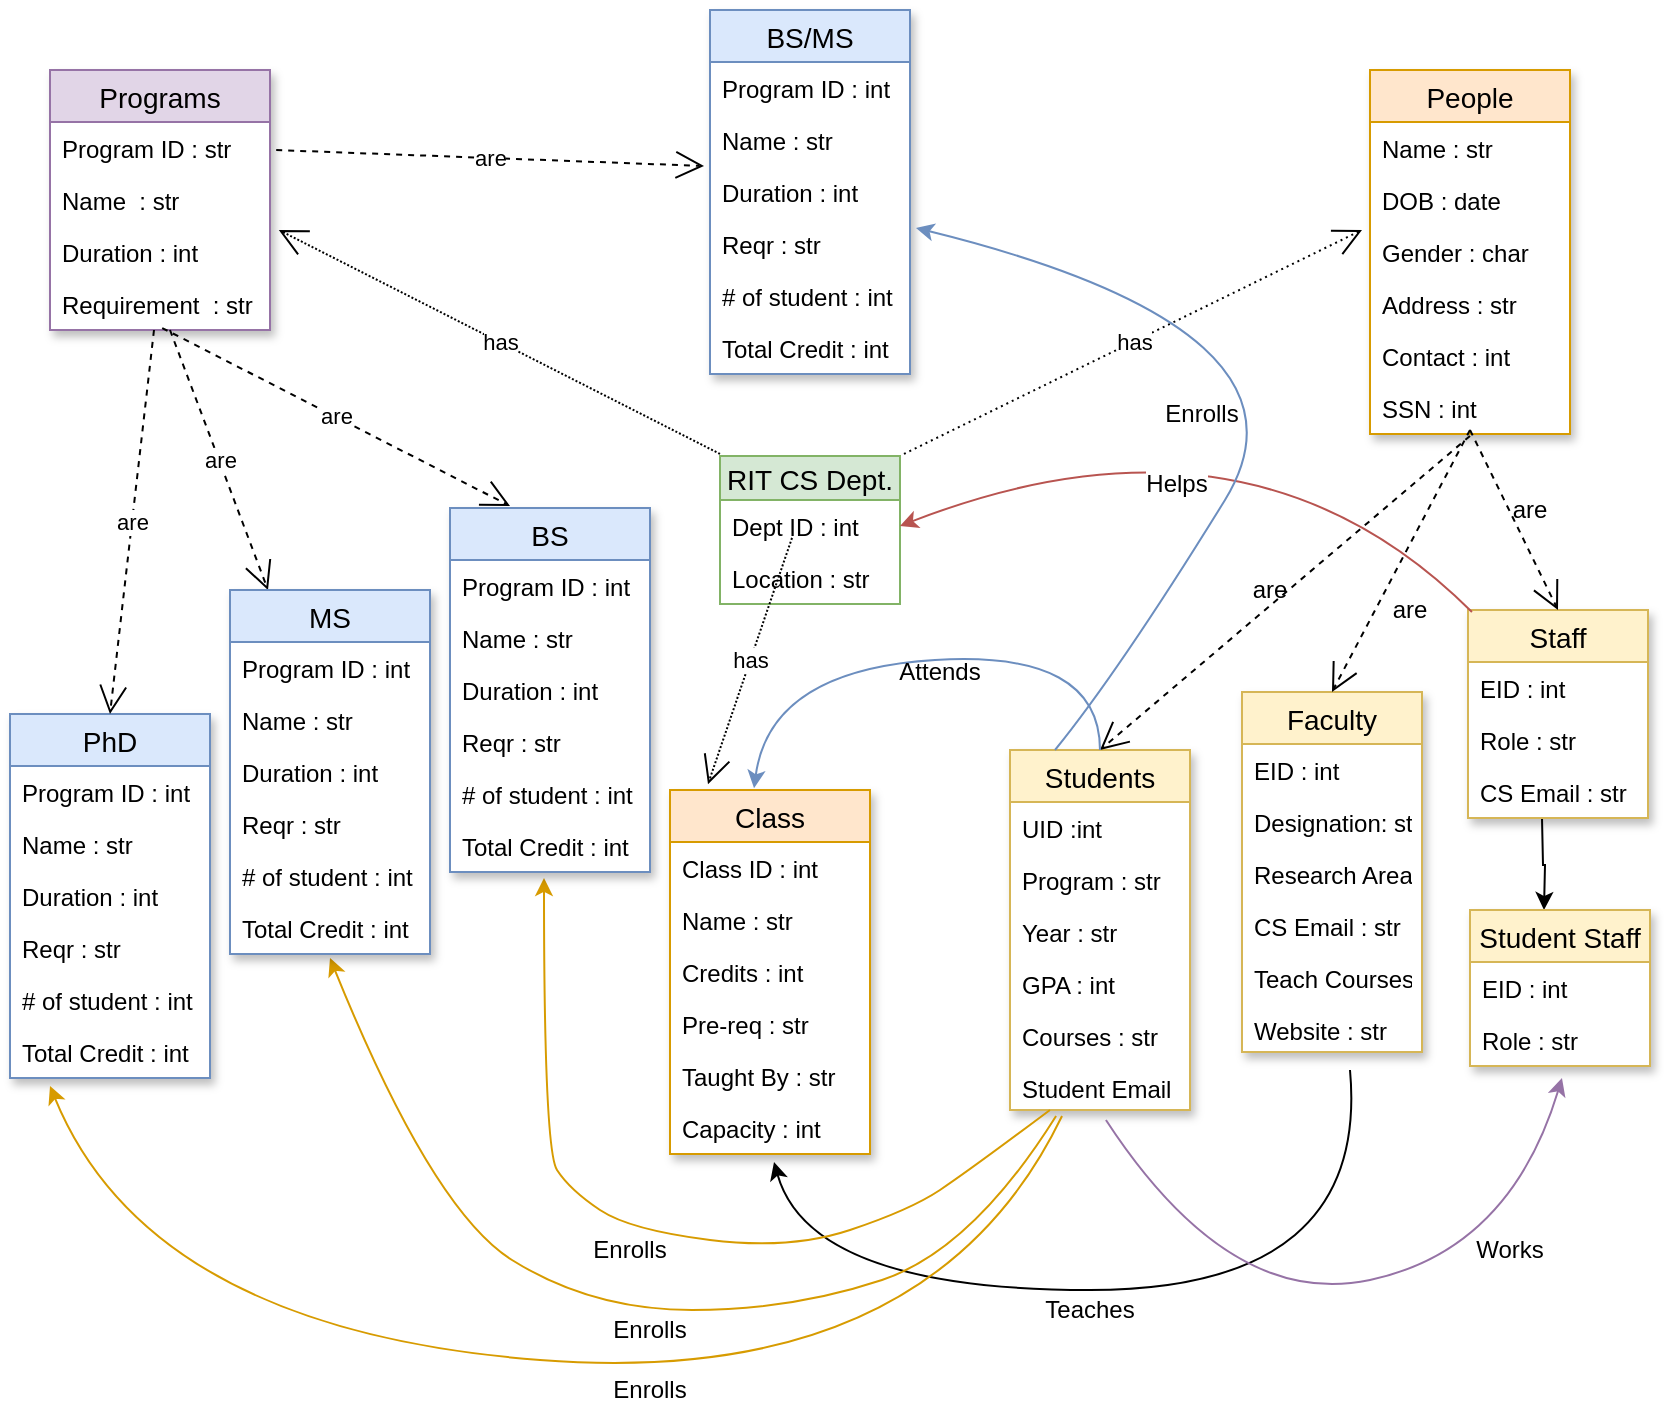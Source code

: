 <mxfile version="12.2.6" type="github" pages="1">
  <diagram id="B05wvhR6D8qorxawSXvE" name="Page-1">
    <mxGraphModel dx="932" dy="561" grid="1" gridSize="10" guides="1" tooltips="1" connect="1" arrows="1" fold="1" page="1" pageScale="1" pageWidth="850" pageHeight="1100" math="0" shadow="0">
      <root>
        <mxCell id="0"/>
        <mxCell id="1" parent="0"/>
        <mxCell id="oXDM-VE8MaSv8Bv9UZwJ-1" value="RIT CS Dept." style="swimlane;fontStyle=0;childLayout=stackLayout;horizontal=1;startSize=22;fillColor=#d5e8d4;horizontalStack=0;resizeParent=1;resizeParentMax=0;resizeLast=0;collapsible=1;marginBottom=0;swimlaneFillColor=#ffffff;align=center;fontSize=14;strokeColor=#82b366;" parent="1" vertex="1">
          <mxGeometry x="375" y="233" width="90" height="74" as="geometry"/>
        </mxCell>
        <mxCell id="oXDM-VE8MaSv8Bv9UZwJ-9" value="Dept ID : int" style="text;strokeColor=none;fillColor=none;spacingLeft=4;spacingRight=4;overflow=hidden;rotatable=0;points=[[0,0.5],[1,0.5]];portConstraint=eastwest;fontSize=12;shadow=1;" parent="oXDM-VE8MaSv8Bv9UZwJ-1" vertex="1">
          <mxGeometry y="22" width="90" height="26" as="geometry"/>
        </mxCell>
        <mxCell id="oXDM-VE8MaSv8Bv9UZwJ-2" value="Location : str" style="text;strokeColor=none;fillColor=none;spacingLeft=4;spacingRight=4;overflow=hidden;rotatable=0;points=[[0,0.5],[1,0.5]];portConstraint=eastwest;fontSize=12;shadow=1;" parent="oXDM-VE8MaSv8Bv9UZwJ-1" vertex="1">
          <mxGeometry y="48" width="90" height="26" as="geometry"/>
        </mxCell>
        <mxCell id="oXDM-VE8MaSv8Bv9UZwJ-10" value="People" style="swimlane;fontStyle=0;childLayout=stackLayout;horizontal=1;startSize=26;fillColor=#ffe6cc;horizontalStack=0;resizeParent=1;resizeParentMax=0;resizeLast=0;collapsible=1;marginBottom=0;swimlaneFillColor=#ffffff;align=center;fontSize=14;shadow=1;strokeColor=#d79b00;" parent="1" vertex="1">
          <mxGeometry x="700" y="40" width="100" height="182" as="geometry"/>
        </mxCell>
        <mxCell id="oXDM-VE8MaSv8Bv9UZwJ-11" value="Name : str" style="text;strokeColor=none;fillColor=none;spacingLeft=4;spacingRight=4;overflow=hidden;rotatable=0;points=[[0,0.5],[1,0.5]];portConstraint=eastwest;fontSize=12;" parent="oXDM-VE8MaSv8Bv9UZwJ-10" vertex="1">
          <mxGeometry y="26" width="100" height="26" as="geometry"/>
        </mxCell>
        <mxCell id="oXDM-VE8MaSv8Bv9UZwJ-12" value="DOB : date" style="text;strokeColor=none;fillColor=none;spacingLeft=4;spacingRight=4;overflow=hidden;rotatable=0;points=[[0,0.5],[1,0.5]];portConstraint=eastwest;fontSize=12;" parent="oXDM-VE8MaSv8Bv9UZwJ-10" vertex="1">
          <mxGeometry y="52" width="100" height="26" as="geometry"/>
        </mxCell>
        <mxCell id="oXDM-VE8MaSv8Bv9UZwJ-14" value="Gender : char" style="text;strokeColor=none;fillColor=none;spacingLeft=4;spacingRight=4;overflow=hidden;rotatable=0;points=[[0,0.5],[1,0.5]];portConstraint=eastwest;fontSize=12;" parent="oXDM-VE8MaSv8Bv9UZwJ-10" vertex="1">
          <mxGeometry y="78" width="100" height="26" as="geometry"/>
        </mxCell>
        <mxCell id="oXDM-VE8MaSv8Bv9UZwJ-15" value="Address : str" style="text;strokeColor=none;fillColor=none;spacingLeft=4;spacingRight=4;overflow=hidden;rotatable=0;points=[[0,0.5],[1,0.5]];portConstraint=eastwest;fontSize=12;" parent="oXDM-VE8MaSv8Bv9UZwJ-10" vertex="1">
          <mxGeometry y="104" width="100" height="26" as="geometry"/>
        </mxCell>
        <mxCell id="oXDM-VE8MaSv8Bv9UZwJ-24" value="Contact : int" style="text;strokeColor=none;fillColor=none;spacingLeft=4;spacingRight=4;overflow=hidden;rotatable=0;points=[[0,0.5],[1,0.5]];portConstraint=eastwest;fontSize=12;" parent="oXDM-VE8MaSv8Bv9UZwJ-10" vertex="1">
          <mxGeometry y="130" width="100" height="26" as="geometry"/>
        </mxCell>
        <mxCell id="oXDM-VE8MaSv8Bv9UZwJ-13" value="SSN : int" style="text;strokeColor=none;fillColor=none;spacingLeft=4;spacingRight=4;overflow=hidden;rotatable=0;points=[[0,0.5],[1,0.5]];portConstraint=eastwest;fontSize=12;" parent="oXDM-VE8MaSv8Bv9UZwJ-10" vertex="1">
          <mxGeometry y="156" width="100" height="26" as="geometry"/>
        </mxCell>
        <mxCell id="oXDM-VE8MaSv8Bv9UZwJ-16" value="has" style="endArrow=open;endSize=12;dashed=1;html=1;entryX=-0.04;entryY=0.077;entryDx=0;entryDy=0;entryPerimeter=0;exitX=1.022;exitY=-0.014;exitDx=0;exitDy=0;exitPerimeter=0;dashPattern=1 2;" parent="1" source="oXDM-VE8MaSv8Bv9UZwJ-1" target="oXDM-VE8MaSv8Bv9UZwJ-14" edge="1">
          <mxGeometry width="160" relative="1" as="geometry">
            <mxPoint x="350" y="420" as="sourcePoint"/>
            <mxPoint x="510" y="420" as="targetPoint"/>
            <Array as="points"/>
          </mxGeometry>
        </mxCell>
        <mxCell id="oXDM-VE8MaSv8Bv9UZwJ-17" value="Programs" style="swimlane;fontStyle=0;childLayout=stackLayout;horizontal=1;startSize=26;fillColor=#e1d5e7;horizontalStack=0;resizeParent=1;resizeParentMax=0;resizeLast=0;collapsible=1;marginBottom=0;swimlaneFillColor=#ffffff;align=center;fontSize=14;shadow=1;strokeColor=#9673a6;" parent="1" vertex="1">
          <mxGeometry x="40" y="40" width="110" height="130" as="geometry"/>
        </mxCell>
        <mxCell id="oXDM-VE8MaSv8Bv9UZwJ-18" value="Program ID : str" style="text;strokeColor=none;fillColor=none;spacingLeft=4;spacingRight=4;overflow=hidden;rotatable=0;points=[[0,0.5],[1,0.5]];portConstraint=eastwest;fontSize=12;" parent="oXDM-VE8MaSv8Bv9UZwJ-17" vertex="1">
          <mxGeometry y="26" width="110" height="26" as="geometry"/>
        </mxCell>
        <mxCell id="oXDM-VE8MaSv8Bv9UZwJ-19" value="Name  : str" style="text;strokeColor=none;fillColor=none;spacingLeft=4;spacingRight=4;overflow=hidden;rotatable=0;points=[[0,0.5],[1,0.5]];portConstraint=eastwest;fontSize=12;" parent="oXDM-VE8MaSv8Bv9UZwJ-17" vertex="1">
          <mxGeometry y="52" width="110" height="26" as="geometry"/>
        </mxCell>
        <mxCell id="oXDM-VE8MaSv8Bv9UZwJ-20" value="Duration : int" style="text;strokeColor=none;fillColor=none;spacingLeft=4;spacingRight=4;overflow=hidden;rotatable=0;points=[[0,0.5],[1,0.5]];portConstraint=eastwest;fontSize=12;" parent="oXDM-VE8MaSv8Bv9UZwJ-17" vertex="1">
          <mxGeometry y="78" width="110" height="26" as="geometry"/>
        </mxCell>
        <mxCell id="oXDM-VE8MaSv8Bv9UZwJ-21" value="Requirement  : str" style="text;strokeColor=none;fillColor=none;spacingLeft=4;spacingRight=4;overflow=hidden;rotatable=0;points=[[0,0.5],[1,0.5]];portConstraint=eastwest;fontSize=12;" parent="oXDM-VE8MaSv8Bv9UZwJ-17" vertex="1">
          <mxGeometry y="104" width="110" height="26" as="geometry"/>
        </mxCell>
        <mxCell id="oXDM-VE8MaSv8Bv9UZwJ-23" value="has" style="endArrow=open;endSize=12;dashed=1;html=1;entryX=1.04;entryY=0.077;entryDx=0;entryDy=0;entryPerimeter=0;exitX=0;exitY=-0.014;exitDx=0;exitDy=0;exitPerimeter=0;dashPattern=1 1;" parent="1" source="oXDM-VE8MaSv8Bv9UZwJ-1" target="oXDM-VE8MaSv8Bv9UZwJ-20" edge="1">
          <mxGeometry width="160" relative="1" as="geometry">
            <mxPoint x="400" y="320" as="sourcePoint"/>
            <mxPoint x="501" y="121.002" as="targetPoint"/>
            <Array as="points"/>
          </mxGeometry>
        </mxCell>
        <mxCell id="oXDM-VE8MaSv8Bv9UZwJ-26" value="Class" style="swimlane;fontStyle=0;childLayout=stackLayout;horizontal=1;startSize=26;fillColor=#ffe6cc;horizontalStack=0;resizeParent=1;resizeParentMax=0;resizeLast=0;collapsible=1;marginBottom=0;swimlaneFillColor=#ffffff;align=center;fontSize=14;shadow=1;strokeColor=#d79b00;" parent="1" vertex="1">
          <mxGeometry x="350" y="400" width="100" height="182" as="geometry"/>
        </mxCell>
        <mxCell id="oXDM-VE8MaSv8Bv9UZwJ-27" value="Class ID : int" style="text;strokeColor=none;fillColor=none;spacingLeft=4;spacingRight=4;overflow=hidden;rotatable=0;points=[[0,0.5],[1,0.5]];portConstraint=eastwest;fontSize=12;" parent="oXDM-VE8MaSv8Bv9UZwJ-26" vertex="1">
          <mxGeometry y="26" width="100" height="26" as="geometry"/>
        </mxCell>
        <mxCell id="oXDM-VE8MaSv8Bv9UZwJ-28" value="Name : str" style="text;strokeColor=none;fillColor=none;spacingLeft=4;spacingRight=4;overflow=hidden;rotatable=0;points=[[0,0.5],[1,0.5]];portConstraint=eastwest;fontSize=12;" parent="oXDM-VE8MaSv8Bv9UZwJ-26" vertex="1">
          <mxGeometry y="52" width="100" height="26" as="geometry"/>
        </mxCell>
        <mxCell id="oXDM-VE8MaSv8Bv9UZwJ-29" value="Credits : int" style="text;strokeColor=none;fillColor=none;spacingLeft=4;spacingRight=4;overflow=hidden;rotatable=0;points=[[0,0.5],[1,0.5]];portConstraint=eastwest;fontSize=12;" parent="oXDM-VE8MaSv8Bv9UZwJ-26" vertex="1">
          <mxGeometry y="78" width="100" height="26" as="geometry"/>
        </mxCell>
        <mxCell id="oXDM-VE8MaSv8Bv9UZwJ-101" value="Pre-req : str" style="text;strokeColor=none;fillColor=none;spacingLeft=4;spacingRight=4;overflow=hidden;rotatable=0;points=[[0,0.5],[1,0.5]];portConstraint=eastwest;fontSize=12;" parent="oXDM-VE8MaSv8Bv9UZwJ-26" vertex="1">
          <mxGeometry y="104" width="100" height="26" as="geometry"/>
        </mxCell>
        <mxCell id="xGMXsnAxiIgPg3eDPZjr-1" value="Taught By : str" style="text;strokeColor=none;fillColor=none;spacingLeft=4;spacingRight=4;overflow=hidden;rotatable=0;points=[[0,0.5],[1,0.5]];portConstraint=eastwest;fontSize=12;" parent="oXDM-VE8MaSv8Bv9UZwJ-26" vertex="1">
          <mxGeometry y="130" width="100" height="26" as="geometry"/>
        </mxCell>
        <mxCell id="oXDM-VE8MaSv8Bv9UZwJ-30" value="Capacity : int" style="text;strokeColor=none;fillColor=none;spacingLeft=4;spacingRight=4;overflow=hidden;rotatable=0;points=[[0,0.5],[1,0.5]];portConstraint=eastwest;fontSize=12;" parent="oXDM-VE8MaSv8Bv9UZwJ-26" vertex="1">
          <mxGeometry y="156" width="100" height="26" as="geometry"/>
        </mxCell>
        <mxCell id="oXDM-VE8MaSv8Bv9UZwJ-31" value="PhD" style="swimlane;fontStyle=0;childLayout=stackLayout;horizontal=1;startSize=26;fillColor=#dae8fc;horizontalStack=0;resizeParent=1;resizeParentMax=0;resizeLast=0;collapsible=1;marginBottom=0;swimlaneFillColor=#ffffff;align=center;fontSize=14;shadow=1;strokeColor=#6c8ebf;" parent="1" vertex="1">
          <mxGeometry x="20" y="362" width="100" height="182" as="geometry"/>
        </mxCell>
        <mxCell id="oXDM-VE8MaSv8Bv9UZwJ-32" value="Program ID : int" style="text;strokeColor=none;fillColor=none;spacingLeft=4;spacingRight=4;overflow=hidden;rotatable=0;points=[[0,0.5],[1,0.5]];portConstraint=eastwest;fontSize=12;" parent="oXDM-VE8MaSv8Bv9UZwJ-31" vertex="1">
          <mxGeometry y="26" width="100" height="26" as="geometry"/>
        </mxCell>
        <mxCell id="oXDM-VE8MaSv8Bv9UZwJ-33" value="Name : str" style="text;strokeColor=none;fillColor=none;spacingLeft=4;spacingRight=4;overflow=hidden;rotatable=0;points=[[0,0.5],[1,0.5]];portConstraint=eastwest;fontSize=12;" parent="oXDM-VE8MaSv8Bv9UZwJ-31" vertex="1">
          <mxGeometry y="52" width="100" height="26" as="geometry"/>
        </mxCell>
        <mxCell id="oXDM-VE8MaSv8Bv9UZwJ-34" value="Duration : int" style="text;strokeColor=none;fillColor=none;spacingLeft=4;spacingRight=4;overflow=hidden;rotatable=0;points=[[0,0.5],[1,0.5]];portConstraint=eastwest;fontSize=12;" parent="oXDM-VE8MaSv8Bv9UZwJ-31" vertex="1">
          <mxGeometry y="78" width="100" height="26" as="geometry"/>
        </mxCell>
        <mxCell id="oXDM-VE8MaSv8Bv9UZwJ-77" value="Reqr : str" style="text;strokeColor=none;fillColor=none;spacingLeft=4;spacingRight=4;overflow=hidden;rotatable=0;points=[[0,0.5],[1,0.5]];portConstraint=eastwest;fontSize=12;" parent="oXDM-VE8MaSv8Bv9UZwJ-31" vertex="1">
          <mxGeometry y="104" width="100" height="26" as="geometry"/>
        </mxCell>
        <mxCell id="oXDM-VE8MaSv8Bv9UZwJ-102" value="# of student : int" style="text;strokeColor=none;fillColor=none;spacingLeft=4;spacingRight=4;overflow=hidden;rotatable=0;points=[[0,0.5],[1,0.5]];portConstraint=eastwest;fontSize=12;" parent="oXDM-VE8MaSv8Bv9UZwJ-31" vertex="1">
          <mxGeometry y="130" width="100" height="26" as="geometry"/>
        </mxCell>
        <mxCell id="oXDM-VE8MaSv8Bv9UZwJ-35" value="Total Credit : int" style="text;strokeColor=none;fillColor=none;spacingLeft=4;spacingRight=4;overflow=hidden;rotatable=0;points=[[0,0.5],[1,0.5]];portConstraint=eastwest;fontSize=12;" parent="oXDM-VE8MaSv8Bv9UZwJ-31" vertex="1">
          <mxGeometry y="156" width="100" height="26" as="geometry"/>
        </mxCell>
        <mxCell id="oXDM-VE8MaSv8Bv9UZwJ-48" value="are" style="endArrow=open;endSize=12;dashed=1;html=1;entryX=0.5;entryY=0;entryDx=0;entryDy=0;" parent="1" target="oXDM-VE8MaSv8Bv9UZwJ-31" edge="1">
          <mxGeometry width="160" relative="1" as="geometry">
            <mxPoint x="92" y="170" as="sourcePoint"/>
            <mxPoint x="70" y="431.502" as="targetPoint"/>
            <Array as="points"/>
          </mxGeometry>
        </mxCell>
        <mxCell id="oXDM-VE8MaSv8Bv9UZwJ-49" value="are" style="endArrow=open;endSize=12;dashed=1;html=1;entryX=0.5;entryY=0;entryDx=0;entryDy=0;" parent="1" edge="1">
          <mxGeometry width="160" relative="1" as="geometry">
            <mxPoint x="100" y="170" as="sourcePoint"/>
            <mxPoint x="149" y="300" as="targetPoint"/>
            <Array as="points"/>
          </mxGeometry>
        </mxCell>
        <mxCell id="oXDM-VE8MaSv8Bv9UZwJ-50" value="are" style="endArrow=open;endSize=12;dashed=1;html=1;exitX=0.51;exitY=0.962;exitDx=0;exitDy=0;exitPerimeter=0;" parent="1" source="oXDM-VE8MaSv8Bv9UZwJ-21" edge="1">
          <mxGeometry width="160" relative="1" as="geometry">
            <mxPoint x="109.5" y="170.012" as="sourcePoint"/>
            <mxPoint x="270" y="258" as="targetPoint"/>
            <Array as="points"/>
          </mxGeometry>
        </mxCell>
        <mxCell id="oXDM-VE8MaSv8Bv9UZwJ-51" value="Students" style="swimlane;fontStyle=0;childLayout=stackLayout;horizontal=1;startSize=26;fillColor=#fff2cc;horizontalStack=0;resizeParent=1;resizeParentMax=0;resizeLast=0;collapsible=1;marginBottom=0;swimlaneFillColor=#ffffff;align=center;fontSize=14;shadow=1;strokeColor=#d6b656;" parent="1" vertex="1">
          <mxGeometry x="520" y="380" width="90" height="180" as="geometry"/>
        </mxCell>
        <mxCell id="oXDM-VE8MaSv8Bv9UZwJ-52" value="UID :int" style="text;strokeColor=none;fillColor=none;spacingLeft=4;spacingRight=4;overflow=hidden;rotatable=0;points=[[0,0.5],[1,0.5]];portConstraint=eastwest;fontSize=12;" parent="oXDM-VE8MaSv8Bv9UZwJ-51" vertex="1">
          <mxGeometry y="26" width="90" height="26" as="geometry"/>
        </mxCell>
        <mxCell id="oXDM-VE8MaSv8Bv9UZwJ-53" value="Program : str" style="text;strokeColor=none;fillColor=none;spacingLeft=4;spacingRight=4;overflow=hidden;rotatable=0;points=[[0,0.5],[1,0.5]];portConstraint=eastwest;fontSize=12;" parent="oXDM-VE8MaSv8Bv9UZwJ-51" vertex="1">
          <mxGeometry y="52" width="90" height="26" as="geometry"/>
        </mxCell>
        <mxCell id="oXDM-VE8MaSv8Bv9UZwJ-54" value="Year : str" style="text;strokeColor=none;fillColor=none;spacingLeft=4;spacingRight=4;overflow=hidden;rotatable=0;points=[[0,0.5],[1,0.5]];portConstraint=eastwest;fontSize=12;" parent="oXDM-VE8MaSv8Bv9UZwJ-51" vertex="1">
          <mxGeometry y="78" width="90" height="26" as="geometry"/>
        </mxCell>
        <mxCell id="oXDM-VE8MaSv8Bv9UZwJ-56" value="GPA : int" style="text;strokeColor=none;fillColor=none;spacingLeft=4;spacingRight=4;overflow=hidden;rotatable=0;points=[[0,0.5],[1,0.5]];portConstraint=eastwest;fontSize=12;" parent="oXDM-VE8MaSv8Bv9UZwJ-51" vertex="1">
          <mxGeometry y="104" width="90" height="26" as="geometry"/>
        </mxCell>
        <mxCell id="oXDM-VE8MaSv8Bv9UZwJ-57" value="Courses : str" style="text;strokeColor=none;fillColor=none;spacingLeft=4;spacingRight=4;overflow=hidden;rotatable=0;points=[[0,0.5],[1,0.5]];portConstraint=eastwest;fontSize=12;" parent="oXDM-VE8MaSv8Bv9UZwJ-51" vertex="1">
          <mxGeometry y="130" width="90" height="26" as="geometry"/>
        </mxCell>
        <mxCell id="oXDM-VE8MaSv8Bv9UZwJ-55" value="Student Email : str" style="text;strokeColor=none;fillColor=none;spacingLeft=4;spacingRight=4;overflow=hidden;rotatable=0;points=[[0,0.5],[1,0.5]];portConstraint=eastwest;fontSize=12;" parent="oXDM-VE8MaSv8Bv9UZwJ-51" vertex="1">
          <mxGeometry y="156" width="90" height="24" as="geometry"/>
        </mxCell>
        <mxCell id="oXDM-VE8MaSv8Bv9UZwJ-58" value="Faculty" style="swimlane;fontStyle=0;childLayout=stackLayout;horizontal=1;startSize=26;fillColor=#fff2cc;horizontalStack=0;resizeParent=1;resizeParentMax=0;resizeLast=0;collapsible=1;marginBottom=0;swimlaneFillColor=#ffffff;align=center;fontSize=14;shadow=1;strokeColor=#d6b656;" parent="1" vertex="1">
          <mxGeometry x="636" y="351" width="90" height="180" as="geometry"/>
        </mxCell>
        <mxCell id="oXDM-VE8MaSv8Bv9UZwJ-59" value="EID : int" style="text;strokeColor=none;fillColor=none;spacingLeft=4;spacingRight=4;overflow=hidden;rotatable=0;points=[[0,0.5],[1,0.5]];portConstraint=eastwest;fontSize=12;" parent="oXDM-VE8MaSv8Bv9UZwJ-58" vertex="1">
          <mxGeometry y="26" width="90" height="26" as="geometry"/>
        </mxCell>
        <mxCell id="oXDM-VE8MaSv8Bv9UZwJ-60" value="Designation: str" style="text;strokeColor=none;fillColor=none;spacingLeft=4;spacingRight=4;overflow=hidden;rotatable=0;points=[[0,0.5],[1,0.5]];portConstraint=eastwest;fontSize=12;" parent="oXDM-VE8MaSv8Bv9UZwJ-58" vertex="1">
          <mxGeometry y="52" width="90" height="26" as="geometry"/>
        </mxCell>
        <mxCell id="oXDM-VE8MaSv8Bv9UZwJ-61" value="Research Area : str" style="text;strokeColor=none;fillColor=none;spacingLeft=4;spacingRight=4;overflow=hidden;rotatable=0;points=[[0,0.5],[1,0.5]];portConstraint=eastwest;fontSize=12;" parent="oXDM-VE8MaSv8Bv9UZwJ-58" vertex="1">
          <mxGeometry y="78" width="90" height="26" as="geometry"/>
        </mxCell>
        <mxCell id="oXDM-VE8MaSv8Bv9UZwJ-62" value="CS Email : str" style="text;strokeColor=none;fillColor=none;spacingLeft=4;spacingRight=4;overflow=hidden;rotatable=0;points=[[0,0.5],[1,0.5]];portConstraint=eastwest;fontSize=12;" parent="oXDM-VE8MaSv8Bv9UZwJ-58" vertex="1">
          <mxGeometry y="104" width="90" height="26" as="geometry"/>
        </mxCell>
        <mxCell id="oXDM-VE8MaSv8Bv9UZwJ-63" value="Teach Courses : str" style="text;strokeColor=none;fillColor=none;spacingLeft=4;spacingRight=4;overflow=hidden;rotatable=0;points=[[0,0.5],[1,0.5]];portConstraint=eastwest;fontSize=12;" parent="oXDM-VE8MaSv8Bv9UZwJ-58" vertex="1">
          <mxGeometry y="130" width="90" height="26" as="geometry"/>
        </mxCell>
        <mxCell id="oXDM-VE8MaSv8Bv9UZwJ-64" value="Website : str" style="text;strokeColor=none;fillColor=none;spacingLeft=4;spacingRight=4;overflow=hidden;rotatable=0;points=[[0,0.5],[1,0.5]];portConstraint=eastwest;fontSize=12;" parent="oXDM-VE8MaSv8Bv9UZwJ-58" vertex="1">
          <mxGeometry y="156" width="90" height="24" as="geometry"/>
        </mxCell>
        <mxCell id="G4c9T27-6yxASjNg6OcW-20" style="edgeStyle=orthogonalEdgeStyle;rounded=0;orthogonalLoop=1;jettySize=auto;html=1;entryX=0.5;entryY=0;entryDx=0;entryDy=0;" edge="1" parent="1">
          <mxGeometry relative="1" as="geometry">
            <mxPoint x="786" y="414" as="sourcePoint"/>
            <mxPoint x="787" y="460" as="targetPoint"/>
          </mxGeometry>
        </mxCell>
        <mxCell id="oXDM-VE8MaSv8Bv9UZwJ-65" value="Staff" style="swimlane;fontStyle=0;childLayout=stackLayout;horizontal=1;startSize=26;fillColor=#fff2cc;horizontalStack=0;resizeParent=1;resizeParentMax=0;resizeLast=0;collapsible=1;marginBottom=0;swimlaneFillColor=#ffffff;align=center;fontSize=14;shadow=1;strokeColor=#d6b656;" parent="1" vertex="1">
          <mxGeometry x="749" y="310" width="90" height="104" as="geometry"/>
        </mxCell>
        <mxCell id="oXDM-VE8MaSv8Bv9UZwJ-66" value="EID : int" style="text;strokeColor=none;fillColor=none;spacingLeft=4;spacingRight=4;overflow=hidden;rotatable=0;points=[[0,0.5],[1,0.5]];portConstraint=eastwest;fontSize=12;" parent="oXDM-VE8MaSv8Bv9UZwJ-65" vertex="1">
          <mxGeometry y="26" width="90" height="26" as="geometry"/>
        </mxCell>
        <mxCell id="oXDM-VE8MaSv8Bv9UZwJ-67" value="Role : str" style="text;strokeColor=none;fillColor=none;spacingLeft=4;spacingRight=4;overflow=hidden;rotatable=0;points=[[0,0.5],[1,0.5]];portConstraint=eastwest;fontSize=12;" parent="oXDM-VE8MaSv8Bv9UZwJ-65" vertex="1">
          <mxGeometry y="52" width="90" height="26" as="geometry"/>
        </mxCell>
        <mxCell id="oXDM-VE8MaSv8Bv9UZwJ-69" value="CS Email : str" style="text;strokeColor=none;fillColor=none;spacingLeft=4;spacingRight=4;overflow=hidden;rotatable=0;points=[[0,0.5],[1,0.5]];portConstraint=eastwest;fontSize=12;" parent="oXDM-VE8MaSv8Bv9UZwJ-65" vertex="1">
          <mxGeometry y="78" width="90" height="26" as="geometry"/>
        </mxCell>
        <mxCell id="oXDM-VE8MaSv8Bv9UZwJ-73" value="" style="endArrow=open;endSize=12;dashed=1;html=1;entryX=0.5;entryY=0;entryDx=0;entryDy=0;exitX=0.5;exitY=1.038;exitDx=0;exitDy=0;exitPerimeter=0;" parent="1" source="oXDM-VE8MaSv8Bv9UZwJ-13" target="oXDM-VE8MaSv8Bv9UZwJ-51" edge="1">
          <mxGeometry width="160" relative="1" as="geometry">
            <mxPoint x="491.98" y="328.964" as="sourcePoint"/>
            <mxPoint x="706" y="130.002" as="targetPoint"/>
            <Array as="points"/>
          </mxGeometry>
        </mxCell>
        <mxCell id="oXDM-VE8MaSv8Bv9UZwJ-74" value="" style="endArrow=open;endSize=12;dashed=1;html=1;entryX=0.5;entryY=0;entryDx=0;entryDy=0;" parent="1" target="oXDM-VE8MaSv8Bv9UZwJ-58" edge="1">
          <mxGeometry width="160" relative="1" as="geometry">
            <mxPoint x="750" y="220" as="sourcePoint"/>
            <mxPoint x="525" y="450" as="targetPoint"/>
            <Array as="points"/>
          </mxGeometry>
        </mxCell>
        <mxCell id="oXDM-VE8MaSv8Bv9UZwJ-75" value="" style="endArrow=open;endSize=12;dashed=1;html=1;entryX=0.5;entryY=0;entryDx=0;entryDy=0;" parent="1" target="oXDM-VE8MaSv8Bv9UZwJ-65" edge="1">
          <mxGeometry width="160" relative="1" as="geometry">
            <mxPoint x="750" y="220" as="sourcePoint"/>
            <mxPoint x="655" y="450" as="targetPoint"/>
            <Array as="points"/>
          </mxGeometry>
        </mxCell>
        <mxCell id="xGMXsnAxiIgPg3eDPZjr-2" value="" style="curved=1;endArrow=classic;html=1;entryX=1;entryY=0.5;entryDx=0;entryDy=0;fillColor=#f8cecc;strokeColor=#b85450;exitX=0.022;exitY=0.01;exitDx=0;exitDy=0;exitPerimeter=0;" parent="1" source="oXDM-VE8MaSv8Bv9UZwJ-65" target="oXDM-VE8MaSv8Bv9UZwJ-9" edge="1">
          <mxGeometry width="50" height="50" relative="1" as="geometry">
            <mxPoint x="750" y="310" as="sourcePoint"/>
            <mxPoint x="640" y="280" as="targetPoint"/>
            <Array as="points">
              <mxPoint x="640" y="200"/>
            </Array>
          </mxGeometry>
        </mxCell>
        <mxCell id="xGMXsnAxiIgPg3eDPZjr-19" value="Helps" style="text;html=1;resizable=0;points=[];align=center;verticalAlign=middle;labelBackgroundColor=#ffffff;" parent="xGMXsnAxiIgPg3eDPZjr-2" vertex="1" connectable="0">
          <mxGeometry x="0.496" y="27" relative="1" as="geometry">
            <mxPoint x="47" y="-15" as="offset"/>
          </mxGeometry>
        </mxCell>
        <mxCell id="xGMXsnAxiIgPg3eDPZjr-22" value="" style="curved=1;endArrow=classic;html=1;exitX=0.5;exitY=0;exitDx=0;exitDy=0;entryX=0.42;entryY=-0.005;entryDx=0;entryDy=0;entryPerimeter=0;fillColor=#dae8fc;strokeColor=#6c8ebf;" parent="1" source="oXDM-VE8MaSv8Bv9UZwJ-51" target="oXDM-VE8MaSv8Bv9UZwJ-26" edge="1">
          <mxGeometry width="50" height="50" relative="1" as="geometry">
            <mxPoint x="458.32" y="291.78" as="sourcePoint"/>
            <mxPoint x="560" y="330" as="targetPoint"/>
            <Array as="points">
              <mxPoint x="565" y="330"/>
              <mxPoint x="400" y="340"/>
            </Array>
          </mxGeometry>
        </mxCell>
        <mxCell id="xGMXsnAxiIgPg3eDPZjr-29" value="Attends" style="text;html=1;strokeColor=none;fillColor=none;align=center;verticalAlign=middle;whiteSpace=wrap;rounded=0;" parent="1" vertex="1">
          <mxGeometry x="465" y="331" width="40" height="20" as="geometry"/>
        </mxCell>
        <mxCell id="xGMXsnAxiIgPg3eDPZjr-32" value="" style="curved=1;endArrow=classic;html=1;entryX=0.52;entryY=1.154;entryDx=0;entryDy=0;entryPerimeter=0;" parent="1" target="oXDM-VE8MaSv8Bv9UZwJ-30" edge="1">
          <mxGeometry width="50" height="50" relative="1" as="geometry">
            <mxPoint x="690" y="540" as="sourcePoint"/>
            <mxPoint x="430" y="600" as="targetPoint"/>
            <Array as="points">
              <mxPoint x="700" y="650"/>
              <mxPoint x="420" y="650"/>
            </Array>
          </mxGeometry>
        </mxCell>
        <mxCell id="xGMXsnAxiIgPg3eDPZjr-33" value="Teaches" style="text;html=1;strokeColor=none;fillColor=none;align=center;verticalAlign=middle;whiteSpace=wrap;rounded=0;" parent="1" vertex="1">
          <mxGeometry x="540" y="650" width="40" height="20" as="geometry"/>
        </mxCell>
        <mxCell id="xGMXsnAxiIgPg3eDPZjr-34" value="has" style="endArrow=open;endSize=12;dashed=1;html=1;entryX=0.19;entryY=-0.016;entryDx=0;entryDy=0;entryPerimeter=0;exitX=0;exitY=-0.014;exitDx=0;exitDy=0;exitPerimeter=0;dashPattern=1 1;" parent="1" target="oXDM-VE8MaSv8Bv9UZwJ-26" edge="1">
          <mxGeometry width="160" relative="1" as="geometry">
            <mxPoint x="411" y="273.964" as="sourcePoint"/>
            <mxPoint x="180" y="195.002" as="targetPoint"/>
            <Array as="points"/>
          </mxGeometry>
        </mxCell>
        <mxCell id="xGMXsnAxiIgPg3eDPZjr-37" value="" style="curved=1;endArrow=classic;html=1;strokeColor=#d79b00;exitX=0.289;exitY=1.125;exitDx=0;exitDy=0;exitPerimeter=0;fillColor=#ffe6cc;" parent="1" source="oXDM-VE8MaSv8Bv9UZwJ-55" edge="1">
          <mxGeometry width="50" height="50" relative="1" as="geometry">
            <mxPoint x="20" y="720" as="sourcePoint"/>
            <mxPoint x="40" y="548" as="targetPoint"/>
            <Array as="points">
              <mxPoint x="480" y="700"/>
              <mxPoint x="90" y="670"/>
            </Array>
          </mxGeometry>
        </mxCell>
        <mxCell id="xGMXsnAxiIgPg3eDPZjr-40" value="Enrolls" style="text;html=1;strokeColor=none;fillColor=none;align=center;verticalAlign=middle;whiteSpace=wrap;rounded=0;" parent="1" vertex="1">
          <mxGeometry x="320" y="660" width="40" height="20" as="geometry"/>
        </mxCell>
        <mxCell id="xGMXsnAxiIgPg3eDPZjr-41" value="" style="curved=1;endArrow=classic;html=1;strokeColor=#d79b00;fillColor=#ffe6cc;exitX=0.256;exitY=1.125;exitDx=0;exitDy=0;exitPerimeter=0;entryX=0.5;entryY=1.077;entryDx=0;entryDy=0;entryPerimeter=0;" parent="1" source="oXDM-VE8MaSv8Bv9UZwJ-55" target="xGMXsnAxiIgPg3eDPZjr-52" edge="1">
          <mxGeometry width="50" height="50" relative="1" as="geometry">
            <mxPoint x="550" y="563" as="sourcePoint"/>
            <mxPoint x="180" y="500" as="targetPoint"/>
            <Array as="points">
              <mxPoint x="501" y="630"/>
              <mxPoint x="411" y="660"/>
              <mxPoint x="311" y="660"/>
              <mxPoint x="231" y="610"/>
            </Array>
          </mxGeometry>
        </mxCell>
        <mxCell id="xGMXsnAxiIgPg3eDPZjr-42" value="" style="curved=1;endArrow=classic;html=1;strokeColor=#d79b00;entryX=0.47;entryY=1.115;entryDx=0;entryDy=0;entryPerimeter=0;fillColor=#ffe6cc;exitX=0.222;exitY=1;exitDx=0;exitDy=0;exitPerimeter=0;" parent="1" source="oXDM-VE8MaSv8Bv9UZwJ-55" target="xGMXsnAxiIgPg3eDPZjr-59" edge="1">
          <mxGeometry width="50" height="50" relative="1" as="geometry">
            <mxPoint x="553.04" y="573" as="sourcePoint"/>
            <mxPoint x="256" y="444.99" as="targetPoint"/>
            <Array as="points">
              <mxPoint x="500" y="590"/>
              <mxPoint x="470" y="610"/>
              <mxPoint x="410" y="630"/>
              <mxPoint x="330" y="620"/>
              <mxPoint x="300" y="600"/>
              <mxPoint x="287" y="580"/>
            </Array>
          </mxGeometry>
        </mxCell>
        <mxCell id="xGMXsnAxiIgPg3eDPZjr-43" value="Enrolls" style="text;html=1;strokeColor=none;fillColor=none;align=center;verticalAlign=middle;whiteSpace=wrap;rounded=0;" parent="1" vertex="1">
          <mxGeometry x="310" y="620" width="40" height="20" as="geometry"/>
        </mxCell>
        <mxCell id="xGMXsnAxiIgPg3eDPZjr-44" value="Enrolls" style="text;html=1;strokeColor=none;fillColor=none;align=center;verticalAlign=middle;whiteSpace=wrap;rounded=0;" parent="1" vertex="1">
          <mxGeometry x="320" y="690" width="40" height="20" as="geometry"/>
        </mxCell>
        <mxCell id="xGMXsnAxiIgPg3eDPZjr-46" value="MS" style="swimlane;fontStyle=0;childLayout=stackLayout;horizontal=1;startSize=26;fillColor=#dae8fc;horizontalStack=0;resizeParent=1;resizeParentMax=0;resizeLast=0;collapsible=1;marginBottom=0;swimlaneFillColor=#ffffff;align=center;fontSize=14;shadow=1;strokeColor=#6c8ebf;" parent="1" vertex="1">
          <mxGeometry x="130" y="300" width="100" height="182" as="geometry"/>
        </mxCell>
        <mxCell id="xGMXsnAxiIgPg3eDPZjr-47" value="Program ID : int" style="text;strokeColor=none;fillColor=none;spacingLeft=4;spacingRight=4;overflow=hidden;rotatable=0;points=[[0,0.5],[1,0.5]];portConstraint=eastwest;fontSize=12;" parent="xGMXsnAxiIgPg3eDPZjr-46" vertex="1">
          <mxGeometry y="26" width="100" height="26" as="geometry"/>
        </mxCell>
        <mxCell id="xGMXsnAxiIgPg3eDPZjr-48" value="Name : str" style="text;strokeColor=none;fillColor=none;spacingLeft=4;spacingRight=4;overflow=hidden;rotatable=0;points=[[0,0.5],[1,0.5]];portConstraint=eastwest;fontSize=12;" parent="xGMXsnAxiIgPg3eDPZjr-46" vertex="1">
          <mxGeometry y="52" width="100" height="26" as="geometry"/>
        </mxCell>
        <mxCell id="xGMXsnAxiIgPg3eDPZjr-49" value="Duration : int" style="text;strokeColor=none;fillColor=none;spacingLeft=4;spacingRight=4;overflow=hidden;rotatable=0;points=[[0,0.5],[1,0.5]];portConstraint=eastwest;fontSize=12;" parent="xGMXsnAxiIgPg3eDPZjr-46" vertex="1">
          <mxGeometry y="78" width="100" height="26" as="geometry"/>
        </mxCell>
        <mxCell id="xGMXsnAxiIgPg3eDPZjr-50" value="Reqr : str" style="text;strokeColor=none;fillColor=none;spacingLeft=4;spacingRight=4;overflow=hidden;rotatable=0;points=[[0,0.5],[1,0.5]];portConstraint=eastwest;fontSize=12;" parent="xGMXsnAxiIgPg3eDPZjr-46" vertex="1">
          <mxGeometry y="104" width="100" height="26" as="geometry"/>
        </mxCell>
        <mxCell id="xGMXsnAxiIgPg3eDPZjr-51" value="# of student : int" style="text;strokeColor=none;fillColor=none;spacingLeft=4;spacingRight=4;overflow=hidden;rotatable=0;points=[[0,0.5],[1,0.5]];portConstraint=eastwest;fontSize=12;" parent="xGMXsnAxiIgPg3eDPZjr-46" vertex="1">
          <mxGeometry y="130" width="100" height="26" as="geometry"/>
        </mxCell>
        <mxCell id="xGMXsnAxiIgPg3eDPZjr-52" value="Total Credit : int" style="text;strokeColor=none;fillColor=none;spacingLeft=4;spacingRight=4;overflow=hidden;rotatable=0;points=[[0,0.5],[1,0.5]];portConstraint=eastwest;fontSize=12;" parent="xGMXsnAxiIgPg3eDPZjr-46" vertex="1">
          <mxGeometry y="156" width="100" height="26" as="geometry"/>
        </mxCell>
        <mxCell id="xGMXsnAxiIgPg3eDPZjr-53" value="BS" style="swimlane;fontStyle=0;childLayout=stackLayout;horizontal=1;startSize=26;fillColor=#dae8fc;horizontalStack=0;resizeParent=1;resizeParentMax=0;resizeLast=0;collapsible=1;marginBottom=0;swimlaneFillColor=#ffffff;align=center;fontSize=14;shadow=1;strokeColor=#6c8ebf;" parent="1" vertex="1">
          <mxGeometry x="240" y="259" width="100" height="182" as="geometry"/>
        </mxCell>
        <mxCell id="xGMXsnAxiIgPg3eDPZjr-54" value="Program ID : int" style="text;strokeColor=none;fillColor=none;spacingLeft=4;spacingRight=4;overflow=hidden;rotatable=0;points=[[0,0.5],[1,0.5]];portConstraint=eastwest;fontSize=12;" parent="xGMXsnAxiIgPg3eDPZjr-53" vertex="1">
          <mxGeometry y="26" width="100" height="26" as="geometry"/>
        </mxCell>
        <mxCell id="xGMXsnAxiIgPg3eDPZjr-55" value="Name : str" style="text;strokeColor=none;fillColor=none;spacingLeft=4;spacingRight=4;overflow=hidden;rotatable=0;points=[[0,0.5],[1,0.5]];portConstraint=eastwest;fontSize=12;" parent="xGMXsnAxiIgPg3eDPZjr-53" vertex="1">
          <mxGeometry y="52" width="100" height="26" as="geometry"/>
        </mxCell>
        <mxCell id="xGMXsnAxiIgPg3eDPZjr-56" value="Duration : int" style="text;strokeColor=none;fillColor=none;spacingLeft=4;spacingRight=4;overflow=hidden;rotatable=0;points=[[0,0.5],[1,0.5]];portConstraint=eastwest;fontSize=12;" parent="xGMXsnAxiIgPg3eDPZjr-53" vertex="1">
          <mxGeometry y="78" width="100" height="26" as="geometry"/>
        </mxCell>
        <mxCell id="xGMXsnAxiIgPg3eDPZjr-57" value="Reqr : str" style="text;strokeColor=none;fillColor=none;spacingLeft=4;spacingRight=4;overflow=hidden;rotatable=0;points=[[0,0.5],[1,0.5]];portConstraint=eastwest;fontSize=12;" parent="xGMXsnAxiIgPg3eDPZjr-53" vertex="1">
          <mxGeometry y="104" width="100" height="26" as="geometry"/>
        </mxCell>
        <mxCell id="xGMXsnAxiIgPg3eDPZjr-58" value="# of student : int" style="text;strokeColor=none;fillColor=none;spacingLeft=4;spacingRight=4;overflow=hidden;rotatable=0;points=[[0,0.5],[1,0.5]];portConstraint=eastwest;fontSize=12;" parent="xGMXsnAxiIgPg3eDPZjr-53" vertex="1">
          <mxGeometry y="130" width="100" height="26" as="geometry"/>
        </mxCell>
        <mxCell id="xGMXsnAxiIgPg3eDPZjr-59" value="Total Credit : int" style="text;strokeColor=none;fillColor=none;spacingLeft=4;spacingRight=4;overflow=hidden;rotatable=0;points=[[0,0.5],[1,0.5]];portConstraint=eastwest;fontSize=12;" parent="xGMXsnAxiIgPg3eDPZjr-53" vertex="1">
          <mxGeometry y="156" width="100" height="26" as="geometry"/>
        </mxCell>
        <mxCell id="xGMXsnAxiIgPg3eDPZjr-61" value="are" style="text;html=1;strokeColor=none;fillColor=none;align=center;verticalAlign=middle;whiteSpace=wrap;rounded=0;" parent="1" vertex="1">
          <mxGeometry x="630" y="290" width="40" height="20" as="geometry"/>
        </mxCell>
        <mxCell id="xGMXsnAxiIgPg3eDPZjr-63" value="are" style="text;html=1;strokeColor=none;fillColor=none;align=center;verticalAlign=middle;whiteSpace=wrap;rounded=0;" parent="1" vertex="1">
          <mxGeometry x="700" y="300" width="40" height="20" as="geometry"/>
        </mxCell>
        <mxCell id="xGMXsnAxiIgPg3eDPZjr-68" value="are" style="text;html=1;strokeColor=none;fillColor=none;align=center;verticalAlign=middle;whiteSpace=wrap;rounded=0;" parent="1" vertex="1">
          <mxGeometry x="760" y="249" width="40" height="21" as="geometry"/>
        </mxCell>
        <mxCell id="G4c9T27-6yxASjNg6OcW-1" value="BS/MS" style="swimlane;fontStyle=0;childLayout=stackLayout;horizontal=1;startSize=26;fillColor=#dae8fc;horizontalStack=0;resizeParent=1;resizeParentMax=0;resizeLast=0;collapsible=1;marginBottom=0;swimlaneFillColor=#ffffff;align=center;fontSize=14;shadow=1;strokeColor=#6c8ebf;" vertex="1" parent="1">
          <mxGeometry x="370" y="10" width="100" height="182" as="geometry"/>
        </mxCell>
        <mxCell id="G4c9T27-6yxASjNg6OcW-2" value="Program ID : int" style="text;strokeColor=none;fillColor=none;spacingLeft=4;spacingRight=4;overflow=hidden;rotatable=0;points=[[0,0.5],[1,0.5]];portConstraint=eastwest;fontSize=12;" vertex="1" parent="G4c9T27-6yxASjNg6OcW-1">
          <mxGeometry y="26" width="100" height="26" as="geometry"/>
        </mxCell>
        <mxCell id="G4c9T27-6yxASjNg6OcW-3" value="Name : str" style="text;strokeColor=none;fillColor=none;spacingLeft=4;spacingRight=4;overflow=hidden;rotatable=0;points=[[0,0.5],[1,0.5]];portConstraint=eastwest;fontSize=12;" vertex="1" parent="G4c9T27-6yxASjNg6OcW-1">
          <mxGeometry y="52" width="100" height="26" as="geometry"/>
        </mxCell>
        <mxCell id="G4c9T27-6yxASjNg6OcW-4" value="Duration : int" style="text;strokeColor=none;fillColor=none;spacingLeft=4;spacingRight=4;overflow=hidden;rotatable=0;points=[[0,0.5],[1,0.5]];portConstraint=eastwest;fontSize=12;" vertex="1" parent="G4c9T27-6yxASjNg6OcW-1">
          <mxGeometry y="78" width="100" height="26" as="geometry"/>
        </mxCell>
        <mxCell id="G4c9T27-6yxASjNg6OcW-5" value="Reqr : str" style="text;strokeColor=none;fillColor=none;spacingLeft=4;spacingRight=4;overflow=hidden;rotatable=0;points=[[0,0.5],[1,0.5]];portConstraint=eastwest;fontSize=12;" vertex="1" parent="G4c9T27-6yxASjNg6OcW-1">
          <mxGeometry y="104" width="100" height="26" as="geometry"/>
        </mxCell>
        <mxCell id="G4c9T27-6yxASjNg6OcW-6" value="# of student : int" style="text;strokeColor=none;fillColor=none;spacingLeft=4;spacingRight=4;overflow=hidden;rotatable=0;points=[[0,0.5],[1,0.5]];portConstraint=eastwest;fontSize=12;" vertex="1" parent="G4c9T27-6yxASjNg6OcW-1">
          <mxGeometry y="130" width="100" height="26" as="geometry"/>
        </mxCell>
        <mxCell id="G4c9T27-6yxASjNg6OcW-7" value="Total Credit : int" style="text;strokeColor=none;fillColor=none;spacingLeft=4;spacingRight=4;overflow=hidden;rotatable=0;points=[[0,0.5],[1,0.5]];portConstraint=eastwest;fontSize=12;" vertex="1" parent="G4c9T27-6yxASjNg6OcW-1">
          <mxGeometry y="156" width="100" height="26" as="geometry"/>
        </mxCell>
        <mxCell id="G4c9T27-6yxASjNg6OcW-8" value="are" style="endArrow=open;endSize=12;dashed=1;html=1;exitX=0.51;exitY=0.962;exitDx=0;exitDy=0;exitPerimeter=0;entryX=-0.03;entryY=0;entryDx=0;entryDy=0;entryPerimeter=0;" edge="1" parent="1" target="G4c9T27-6yxASjNg6OcW-4">
          <mxGeometry width="160" relative="1" as="geometry">
            <mxPoint x="153.1" y="80.012" as="sourcePoint"/>
            <mxPoint x="327" y="169" as="targetPoint"/>
            <Array as="points"/>
          </mxGeometry>
        </mxCell>
        <mxCell id="G4c9T27-6yxASjNg6OcW-10" value="" style="curved=1;endArrow=classic;html=1;exitX=0.25;exitY=0;exitDx=0;exitDy=0;entryX=1.03;entryY=0.192;entryDx=0;entryDy=0;entryPerimeter=0;fillColor=#dae8fc;strokeColor=#6c8ebf;" edge="1" parent="1" source="oXDM-VE8MaSv8Bv9UZwJ-51" target="G4c9T27-6yxASjNg6OcW-5">
          <mxGeometry width="50" height="50" relative="1" as="geometry">
            <mxPoint x="575" y="390" as="sourcePoint"/>
            <mxPoint x="402" y="409.09" as="targetPoint"/>
            <Array as="points">
              <mxPoint x="575" y="340"/>
              <mxPoint x="680" y="170"/>
            </Array>
          </mxGeometry>
        </mxCell>
        <mxCell id="G4c9T27-6yxASjNg6OcW-11" value="Enrolls" style="text;html=1;strokeColor=none;fillColor=none;align=center;verticalAlign=middle;whiteSpace=wrap;rounded=0;" vertex="1" parent="1">
          <mxGeometry x="596" y="202" width="40" height="20" as="geometry"/>
        </mxCell>
        <mxCell id="G4c9T27-6yxASjNg6OcW-12" value="Student Staff" style="swimlane;fontStyle=0;childLayout=stackLayout;horizontal=1;startSize=26;fillColor=#fff2cc;horizontalStack=0;resizeParent=1;resizeParentMax=0;resizeLast=0;collapsible=1;marginBottom=0;swimlaneFillColor=#ffffff;align=center;fontSize=14;shadow=1;strokeColor=#d6b656;" vertex="1" parent="1">
          <mxGeometry x="750" y="460" width="90" height="78" as="geometry"/>
        </mxCell>
        <mxCell id="G4c9T27-6yxASjNg6OcW-13" value="EID : int" style="text;strokeColor=none;fillColor=none;spacingLeft=4;spacingRight=4;overflow=hidden;rotatable=0;points=[[0,0.5],[1,0.5]];portConstraint=eastwest;fontSize=12;" vertex="1" parent="G4c9T27-6yxASjNg6OcW-12">
          <mxGeometry y="26" width="90" height="26" as="geometry"/>
        </mxCell>
        <mxCell id="G4c9T27-6yxASjNg6OcW-14" value="Role : str" style="text;strokeColor=none;fillColor=none;spacingLeft=4;spacingRight=4;overflow=hidden;rotatable=0;points=[[0,0.5],[1,0.5]];portConstraint=eastwest;fontSize=12;" vertex="1" parent="G4c9T27-6yxASjNg6OcW-12">
          <mxGeometry y="52" width="90" height="26" as="geometry"/>
        </mxCell>
        <mxCell id="G4c9T27-6yxASjNg6OcW-17" value="" style="curved=1;endArrow=classic;html=1;entryX=0.511;entryY=1.231;entryDx=0;entryDy=0;entryPerimeter=0;exitX=0.533;exitY=1.208;exitDx=0;exitDy=0;exitPerimeter=0;fillColor=#e1d5e7;strokeColor=#9673a6;" edge="1" parent="1" source="oXDM-VE8MaSv8Bv9UZwJ-55" target="G4c9T27-6yxASjNg6OcW-14">
          <mxGeometry width="50" height="50" relative="1" as="geometry">
            <mxPoint x="20" y="780" as="sourcePoint"/>
            <mxPoint x="70" y="730" as="targetPoint"/>
            <Array as="points">
              <mxPoint x="630" y="660"/>
              <mxPoint x="770" y="630"/>
            </Array>
          </mxGeometry>
        </mxCell>
        <mxCell id="G4c9T27-6yxASjNg6OcW-18" value="Works" style="text;html=1;strokeColor=none;fillColor=none;align=center;verticalAlign=middle;whiteSpace=wrap;rounded=0;" vertex="1" parent="1">
          <mxGeometry x="750" y="620" width="40" height="20" as="geometry"/>
        </mxCell>
      </root>
    </mxGraphModel>
  </diagram>
</mxfile>
